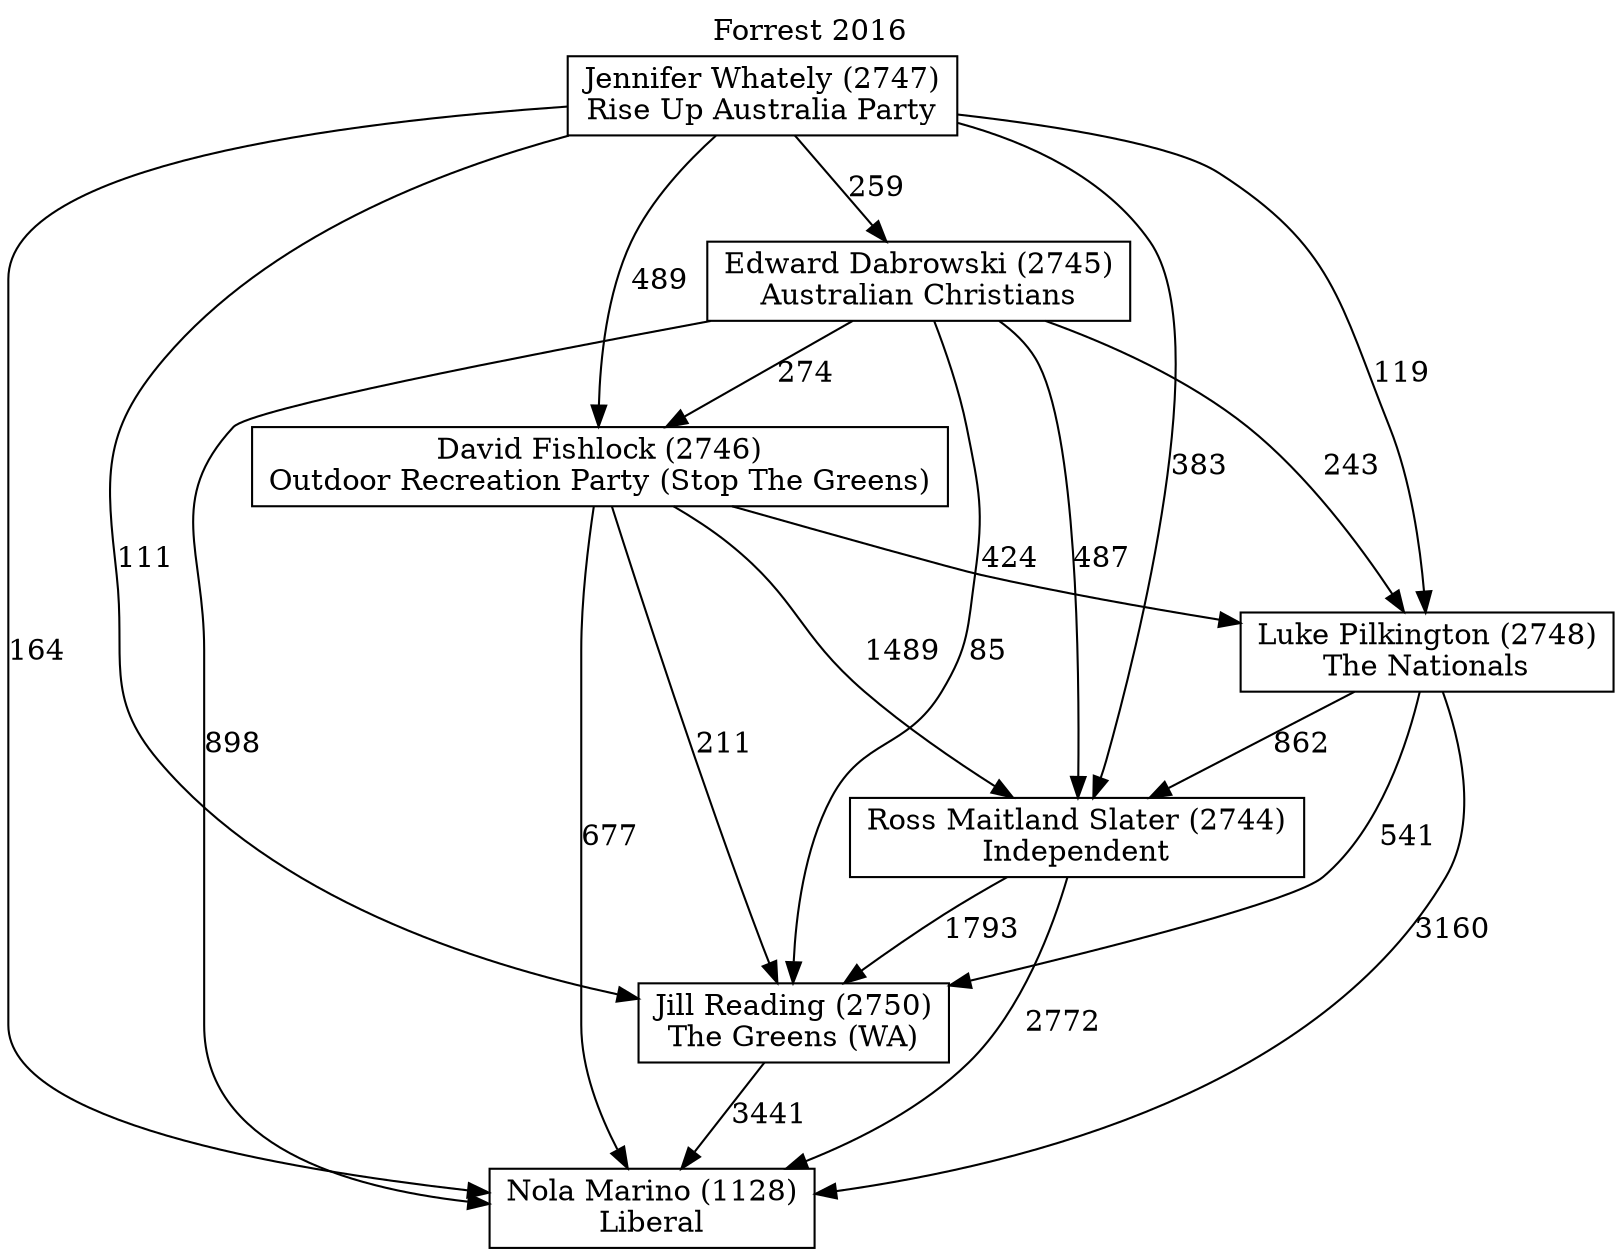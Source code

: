 // House preference flow
digraph "Nola Marino (1128)_Forrest_2016" {
	graph [label="Forrest 2016" labelloc=t mclimit=10]
	node [shape=box]
	"Nola Marino (1128)" [label="Nola Marino (1128)
Liberal"]
	"Jill Reading (2750)" [label="Jill Reading (2750)
The Greens (WA)"]
	"Ross Maitland Slater (2744)" [label="Ross Maitland Slater (2744)
Independent"]
	"Luke Pilkington (2748)" [label="Luke Pilkington (2748)
The Nationals"]
	"David Fishlock (2746)" [label="David Fishlock (2746)
Outdoor Recreation Party (Stop The Greens)"]
	"Edward Dabrowski (2745)" [label="Edward Dabrowski (2745)
Australian Christians"]
	"Jennifer Whately (2747)" [label="Jennifer Whately (2747)
Rise Up Australia Party"]
	"Jill Reading (2750)" -> "Nola Marino (1128)" [label=3441]
	"Ross Maitland Slater (2744)" -> "Jill Reading (2750)" [label=1793]
	"Luke Pilkington (2748)" -> "Ross Maitland Slater (2744)" [label=862]
	"David Fishlock (2746)" -> "Luke Pilkington (2748)" [label=424]
	"Edward Dabrowski (2745)" -> "David Fishlock (2746)" [label=274]
	"Jennifer Whately (2747)" -> "Edward Dabrowski (2745)" [label=259]
	"Ross Maitland Slater (2744)" -> "Nola Marino (1128)" [label=2772]
	"Luke Pilkington (2748)" -> "Nola Marino (1128)" [label=3160]
	"David Fishlock (2746)" -> "Nola Marino (1128)" [label=677]
	"Edward Dabrowski (2745)" -> "Nola Marino (1128)" [label=898]
	"Jennifer Whately (2747)" -> "Nola Marino (1128)" [label=164]
	"Jennifer Whately (2747)" -> "David Fishlock (2746)" [label=489]
	"Edward Dabrowski (2745)" -> "Luke Pilkington (2748)" [label=243]
	"Jennifer Whately (2747)" -> "Luke Pilkington (2748)" [label=119]
	"David Fishlock (2746)" -> "Ross Maitland Slater (2744)" [label=1489]
	"Edward Dabrowski (2745)" -> "Ross Maitland Slater (2744)" [label=487]
	"Jennifer Whately (2747)" -> "Ross Maitland Slater (2744)" [label=383]
	"Luke Pilkington (2748)" -> "Jill Reading (2750)" [label=541]
	"David Fishlock (2746)" -> "Jill Reading (2750)" [label=211]
	"Edward Dabrowski (2745)" -> "Jill Reading (2750)" [label=85]
	"Jennifer Whately (2747)" -> "Jill Reading (2750)" [label=111]
}
